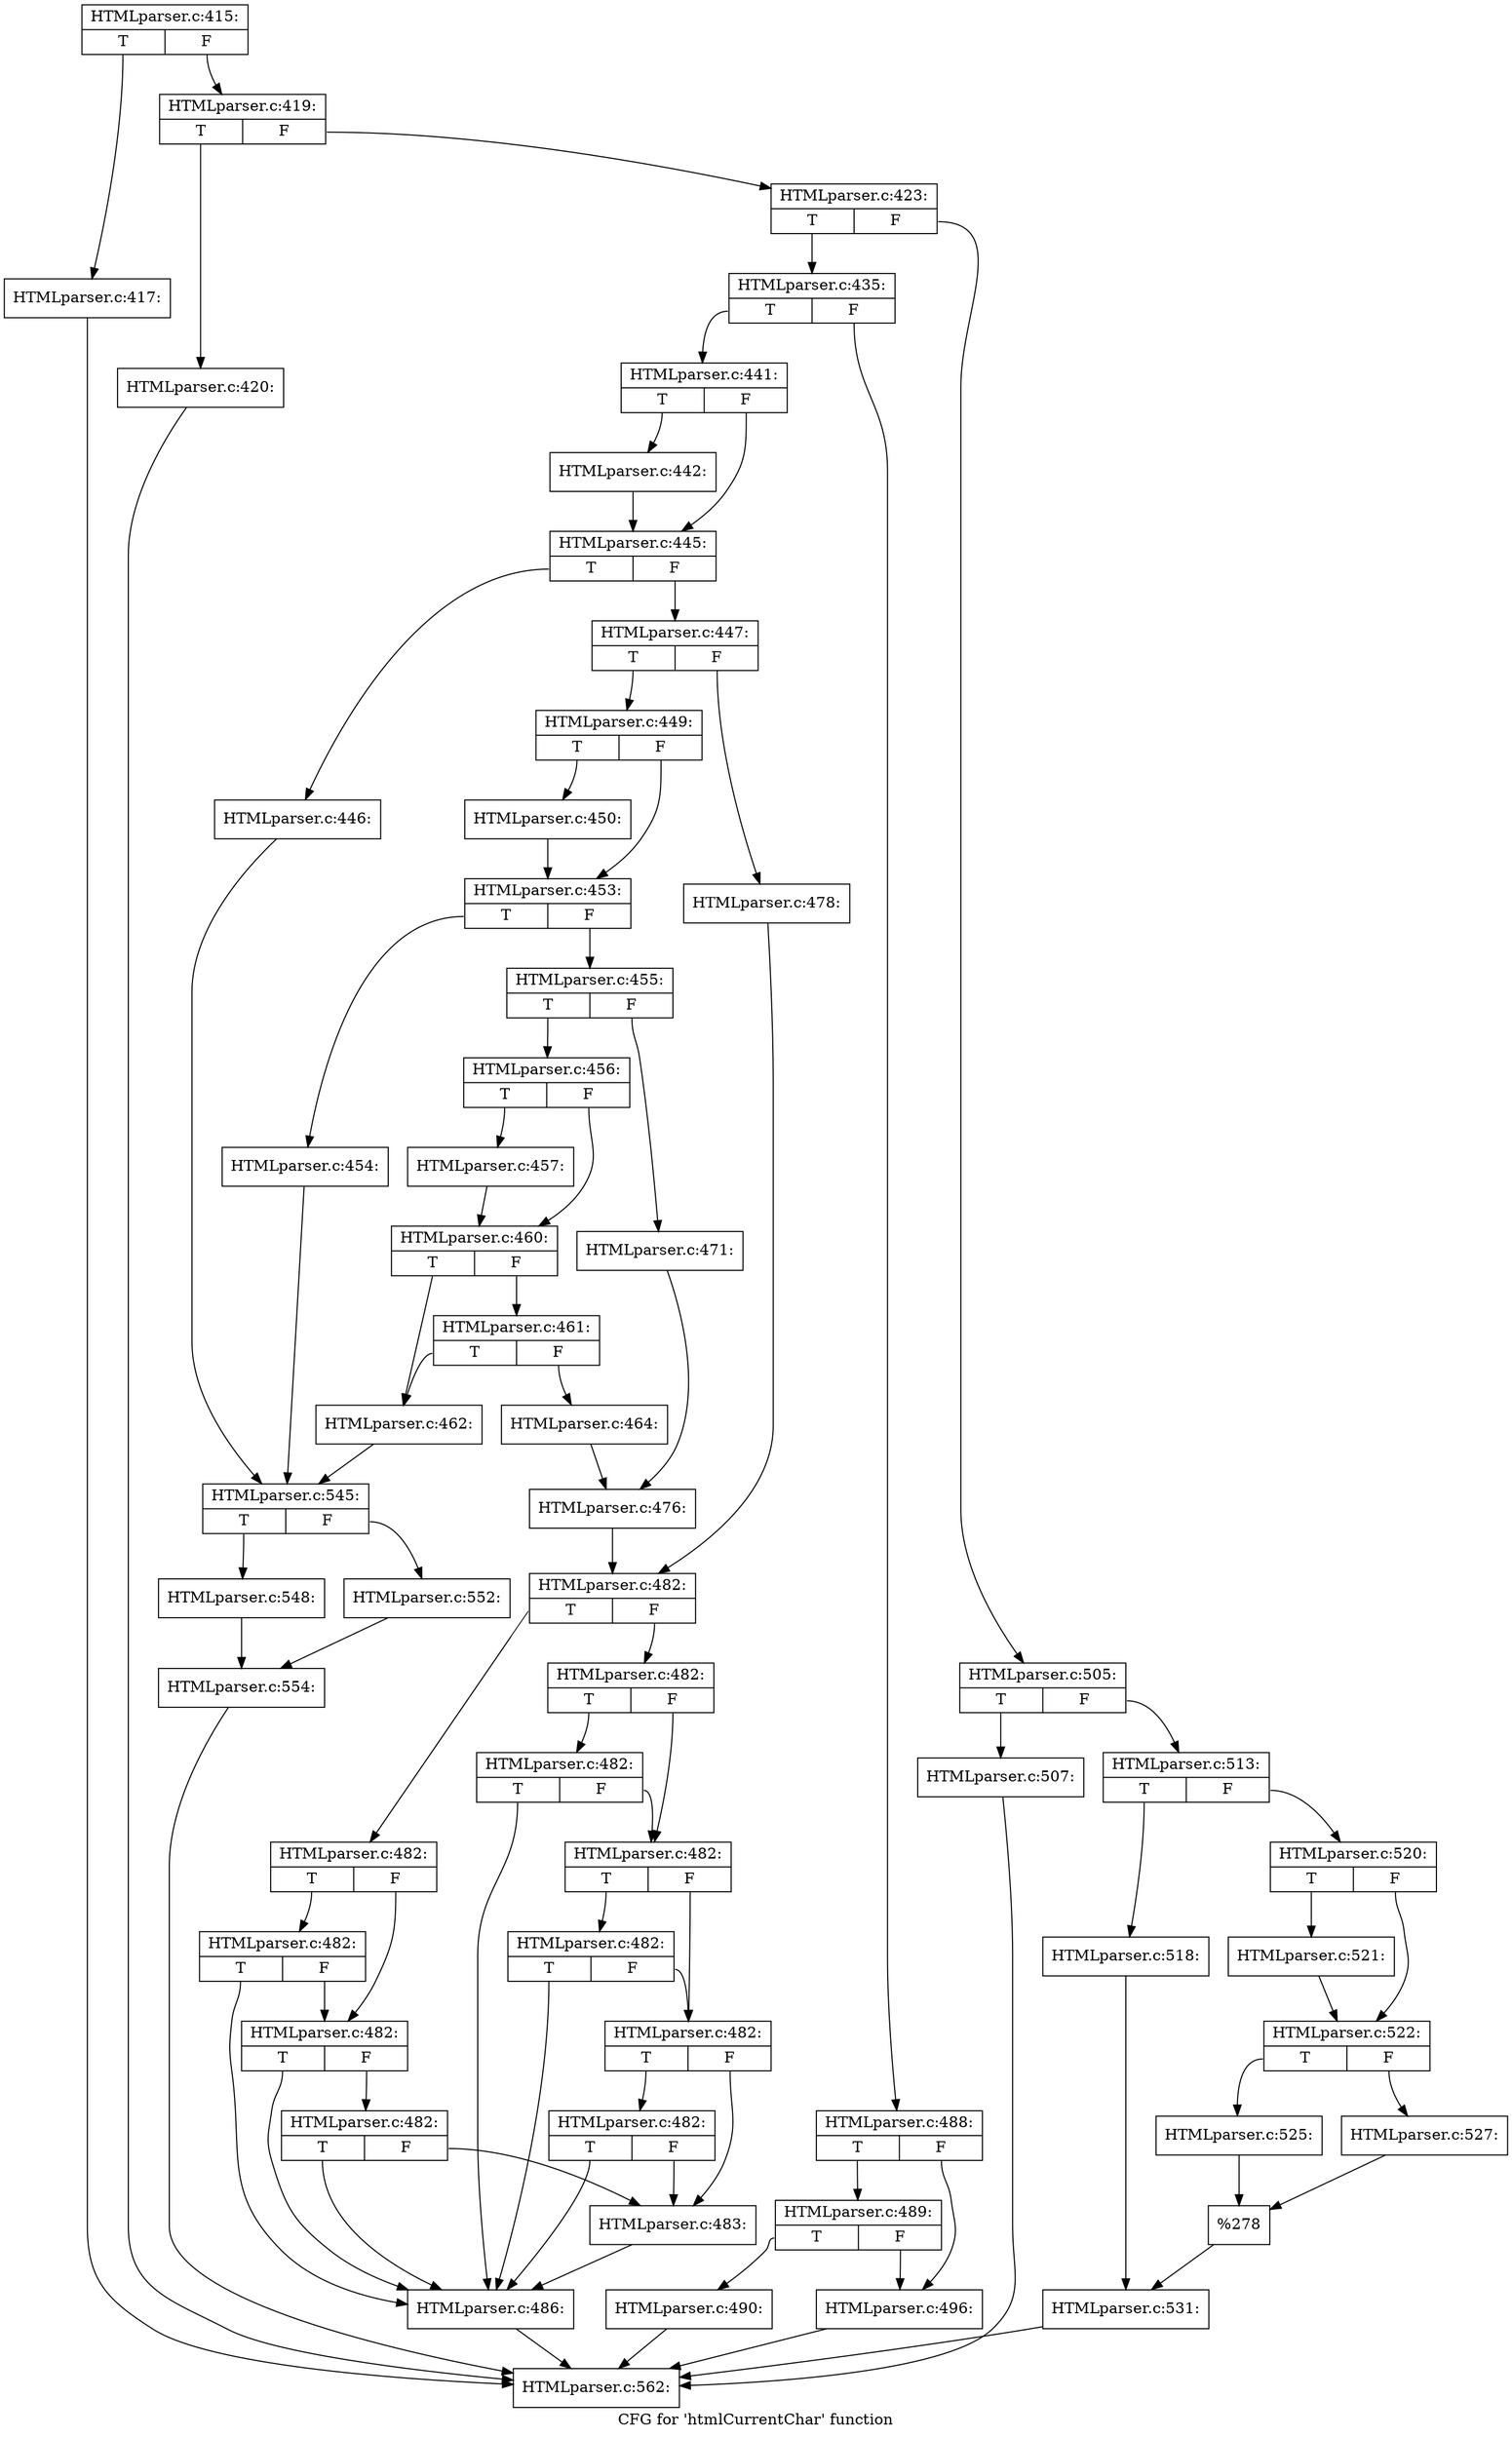 digraph "CFG for 'htmlCurrentChar' function" {
	label="CFG for 'htmlCurrentChar' function";

	Node0x3e8e9e0 [shape=record,label="{HTMLparser.c:415:|{<s0>T|<s1>F}}"];
	Node0x3e8e9e0:s0 -> Node0x3e828b0;
	Node0x3e8e9e0:s1 -> Node0x3e82900;
	Node0x3e828b0 [shape=record,label="{HTMLparser.c:417:}"];
	Node0x3e828b0 -> Node0x3e82b90;
	Node0x3e82900 [shape=record,label="{HTMLparser.c:419:|{<s0>T|<s1>F}}"];
	Node0x3e82900:s0 -> Node0x3e92100;
	Node0x3e82900:s1 -> Node0x3e92150;
	Node0x3e92100 [shape=record,label="{HTMLparser.c:420:}"];
	Node0x3e92100 -> Node0x3e82b90;
	Node0x3e92150 [shape=record,label="{HTMLparser.c:423:|{<s0>T|<s1>F}}"];
	Node0x3e92150:s0 -> Node0x3e92b10;
	Node0x3e92150:s1 -> Node0x3e92b60;
	Node0x3e92b10 [shape=record,label="{HTMLparser.c:435:|{<s0>T|<s1>F}}"];
	Node0x3e92b10:s0 -> Node0x3e93dd0;
	Node0x3e92b10:s1 -> Node0x3e93e70;
	Node0x3e93dd0 [shape=record,label="{HTMLparser.c:441:|{<s0>T|<s1>F}}"];
	Node0x3e93dd0:s0 -> Node0x3e942b0;
	Node0x3e93dd0:s1 -> Node0x3e94300;
	Node0x3e942b0 [shape=record,label="{HTMLparser.c:442:}"];
	Node0x3e942b0 -> Node0x3e94300;
	Node0x3e94300 [shape=record,label="{HTMLparser.c:445:|{<s0>T|<s1>F}}"];
	Node0x3e94300:s0 -> Node0x3e94f60;
	Node0x3e94300:s1 -> Node0x3e94fb0;
	Node0x3e94f60 [shape=record,label="{HTMLparser.c:446:}"];
	Node0x3e94f60 -> Node0x3e95400;
	Node0x3e94fb0 [shape=record,label="{HTMLparser.c:447:|{<s0>T|<s1>F}}"];
	Node0x3e94fb0:s0 -> Node0x3e95e60;
	Node0x3e94fb0:s1 -> Node0x3e95f00;
	Node0x3e95e60 [shape=record,label="{HTMLparser.c:449:|{<s0>T|<s1>F}}"];
	Node0x3e95e60:s0 -> Node0x3e96430;
	Node0x3e95e60:s1 -> Node0x3e96480;
	Node0x3e96430 [shape=record,label="{HTMLparser.c:450:}"];
	Node0x3e96430 -> Node0x3e96480;
	Node0x3e96480 [shape=record,label="{HTMLparser.c:453:|{<s0>T|<s1>F}}"];
	Node0x3e96480:s0 -> Node0x3e97080;
	Node0x3e96480:s1 -> Node0x3e970d0;
	Node0x3e97080 [shape=record,label="{HTMLparser.c:454:}"];
	Node0x3e97080 -> Node0x3e95400;
	Node0x3e970d0 [shape=record,label="{HTMLparser.c:455:|{<s0>T|<s1>F}}"];
	Node0x3e970d0:s0 -> Node0x3e97710;
	Node0x3e970d0:s1 -> Node0x3e977b0;
	Node0x3e97710 [shape=record,label="{HTMLparser.c:456:|{<s0>T|<s1>F}}"];
	Node0x3e97710:s0 -> Node0x3e97ce0;
	Node0x3e97710:s1 -> Node0x3e97d30;
	Node0x3e97ce0 [shape=record,label="{HTMLparser.c:457:}"];
	Node0x3e97ce0 -> Node0x3e97d30;
	Node0x3e97d30 [shape=record,label="{HTMLparser.c:460:|{<s0>T|<s1>F}}"];
	Node0x3e97d30:s0 -> Node0x3e98930;
	Node0x3e97d30:s1 -> Node0x3e989d0;
	Node0x3e989d0 [shape=record,label="{HTMLparser.c:461:|{<s0>T|<s1>F}}"];
	Node0x3e989d0:s0 -> Node0x3e98930;
	Node0x3e989d0:s1 -> Node0x3e98980;
	Node0x3e98930 [shape=record,label="{HTMLparser.c:462:}"];
	Node0x3e98930 -> Node0x3e95400;
	Node0x3e98980 [shape=record,label="{HTMLparser.c:464:}"];
	Node0x3e98980 -> Node0x3e97760;
	Node0x3e977b0 [shape=record,label="{HTMLparser.c:471:}"];
	Node0x3e977b0 -> Node0x3e97760;
	Node0x3e97760 [shape=record,label="{HTMLparser.c:476:}"];
	Node0x3e97760 -> Node0x3e95eb0;
	Node0x3e95f00 [shape=record,label="{HTMLparser.c:478:}"];
	Node0x3e95f00 -> Node0x3e95eb0;
	Node0x3e95eb0 [shape=record,label="{HTMLparser.c:482:|{<s0>T|<s1>F}}"];
	Node0x3e95eb0:s0 -> Node0x3e9cb90;
	Node0x3e95eb0:s1 -> Node0x3e9cbe0;
	Node0x3e9cb90 [shape=record,label="{HTMLparser.c:482:|{<s0>T|<s1>F}}"];
	Node0x3e9cb90:s0 -> Node0x3e9ced0;
	Node0x3e9cb90:s1 -> Node0x3e9ce80;
	Node0x3e9ced0 [shape=record,label="{HTMLparser.c:482:|{<s0>T|<s1>F}}"];
	Node0x3e9ced0:s0 -> Node0x3e9cb40;
	Node0x3e9ced0:s1 -> Node0x3e9ce80;
	Node0x3e9ce80 [shape=record,label="{HTMLparser.c:482:|{<s0>T|<s1>F}}"];
	Node0x3e9ce80:s0 -> Node0x3e9cb40;
	Node0x3e9ce80:s1 -> Node0x3e9ce30;
	Node0x3e9ce30 [shape=record,label="{HTMLparser.c:482:|{<s0>T|<s1>F}}"];
	Node0x3e9ce30:s0 -> Node0x3e9cb40;
	Node0x3e9ce30:s1 -> Node0x3e9caf0;
	Node0x3e9cbe0 [shape=record,label="{HTMLparser.c:482:|{<s0>T|<s1>F}}"];
	Node0x3e9cbe0:s0 -> Node0x3e9d580;
	Node0x3e9cbe0:s1 -> Node0x3e9d530;
	Node0x3e9d580 [shape=record,label="{HTMLparser.c:482:|{<s0>T|<s1>F}}"];
	Node0x3e9d580:s0 -> Node0x3e9cb40;
	Node0x3e9d580:s1 -> Node0x3e9d530;
	Node0x3e9d530 [shape=record,label="{HTMLparser.c:482:|{<s0>T|<s1>F}}"];
	Node0x3e9d530:s0 -> Node0x3e9d8b0;
	Node0x3e9d530:s1 -> Node0x3e9d4e0;
	Node0x3e9d8b0 [shape=record,label="{HTMLparser.c:482:|{<s0>T|<s1>F}}"];
	Node0x3e9d8b0:s0 -> Node0x3e9cb40;
	Node0x3e9d8b0:s1 -> Node0x3e9d4e0;
	Node0x3e9d4e0 [shape=record,label="{HTMLparser.c:482:|{<s0>T|<s1>F}}"];
	Node0x3e9d4e0:s0 -> Node0x3e9dbe0;
	Node0x3e9d4e0:s1 -> Node0x3e9caf0;
	Node0x3e9dbe0 [shape=record,label="{HTMLparser.c:482:|{<s0>T|<s1>F}}"];
	Node0x3e9dbe0:s0 -> Node0x3e9cb40;
	Node0x3e9dbe0:s1 -> Node0x3e9caf0;
	Node0x3e9caf0 [shape=record,label="{HTMLparser.c:483:}"];
	Node0x3e9caf0 -> Node0x3e9cb40;
	Node0x3e9cb40 [shape=record,label="{HTMLparser.c:486:}"];
	Node0x3e9cb40 -> Node0x3e82b90;
	Node0x3e93e70 [shape=record,label="{HTMLparser.c:488:|{<s0>T|<s1>F}}"];
	Node0x3e93e70:s0 -> Node0x3e9e820;
	Node0x3e93e70:s1 -> Node0x3e9e7d0;
	Node0x3e9e820 [shape=record,label="{HTMLparser.c:489:|{<s0>T|<s1>F}}"];
	Node0x3e9e820:s0 -> Node0x3e9e780;
	Node0x3e9e820:s1 -> Node0x3e9e7d0;
	Node0x3e9e780 [shape=record,label="{HTMLparser.c:490:}"];
	Node0x3e9e780 -> Node0x3e82b90;
	Node0x3e9e7d0 [shape=record,label="{HTMLparser.c:496:}"];
	Node0x3e9e7d0 -> Node0x3e82b90;
	Node0x3e92b60 [shape=record,label="{HTMLparser.c:505:|{<s0>T|<s1>F}}"];
	Node0x3e92b60:s0 -> Node0x3e93e20;
	Node0x3e92b60:s1 -> Node0x3ea05c0;
	Node0x3e93e20 [shape=record,label="{HTMLparser.c:507:}"];
	Node0x3e93e20 -> Node0x3e82b90;
	Node0x3ea05c0 [shape=record,label="{HTMLparser.c:513:|{<s0>T|<s1>F}}"];
	Node0x3ea05c0:s0 -> Node0x38759e0;
	Node0x3ea05c0:s1 -> Node0x3ea23c0;
	Node0x38759e0 [shape=record,label="{HTMLparser.c:518:}"];
	Node0x38759e0 -> Node0x3ea2030;
	Node0x3ea23c0 [shape=record,label="{HTMLparser.c:520:|{<s0>T|<s1>F}}"];
	Node0x3ea23c0:s0 -> Node0x3ea26e0;
	Node0x3ea23c0:s1 -> Node0x3ea2730;
	Node0x3ea26e0 [shape=record,label="{HTMLparser.c:521:}"];
	Node0x3ea26e0 -> Node0x3ea2730;
	Node0x3ea2730 [shape=record,label="{HTMLparser.c:522:|{<s0>T|<s1>F}}"];
	Node0x3ea2730:s0 -> Node0x3ea3890;
	Node0x3ea2730:s1 -> Node0x3ea3c70;
	Node0x3ea3890 [shape=record,label="{HTMLparser.c:525:}"];
	Node0x3ea3890 -> Node0x3ea3c20;
	Node0x3ea3c70 [shape=record,label="{HTMLparser.c:527:}"];
	Node0x3ea3c70 -> Node0x3ea3c20;
	Node0x3ea3c20 [shape=record,label="{%278}"];
	Node0x3ea3c20 -> Node0x3ea2030;
	Node0x3ea2030 [shape=record,label="{HTMLparser.c:531:}"];
	Node0x3ea2030 -> Node0x3e82b90;
	Node0x3e95400 [shape=record,label="{HTMLparser.c:545:|{<s0>T|<s1>F}}"];
	Node0x3e95400:s0 -> Node0x3b79ee0;
	Node0x3e95400:s1 -> Node0x3b7a2f0;
	Node0x3b79ee0 [shape=record,label="{HTMLparser.c:548:}"];
	Node0x3b79ee0 -> Node0x3b79e90;
	Node0x3b7a2f0 [shape=record,label="{HTMLparser.c:552:}"];
	Node0x3b7a2f0 -> Node0x3b79e90;
	Node0x3b79e90 [shape=record,label="{HTMLparser.c:554:}"];
	Node0x3b79e90 -> Node0x3e82b90;
	Node0x3e82b90 [shape=record,label="{HTMLparser.c:562:}"];
}
